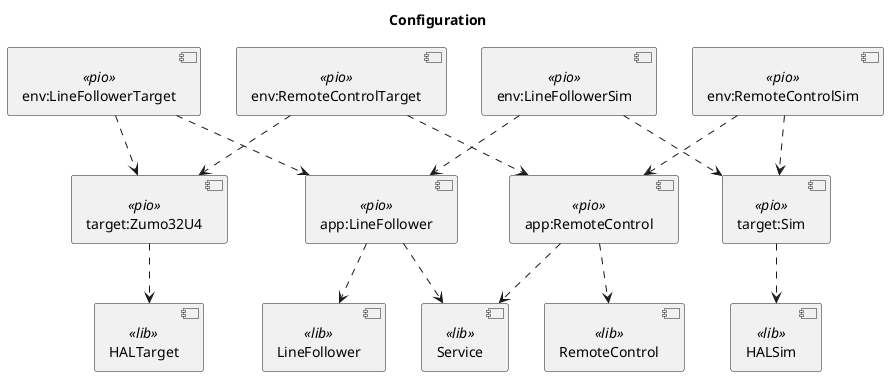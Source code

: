 @startuml

title Configuration

component "env:LineFollowerTarget" <<pio>> as envLineFollower
component "env:LineFollowerSim" <<pio>> as envLineFollowerSim

component "env:RemoteControlTarget" <<pio>> as envRemoteControl
component "env:RemoteControlSim" <<pio>> as envRemoteControlSim

component "app:LineFollower" <<pio>> as appLineFollower
component "app:RemoteControl" <<pio>> as appRemoteControl

component "LineFollower" <<lib>> as lineFollower
component "RemoteControl" <<lib>> as remoteControl
component "Service" <<lib>> as service

component "target:Zumo32U4" <<pio>> as targetZumo
component "target:Sim" <<pio>> as targetSim

component "HALTarget" <<lib>> as halTarget
component "HALSim" <<lib>> as halSim

envLineFollower ..> appLineFollower
envLineFollower ..> targetZumo

envLineFollowerSim ..> appLineFollower
envLineFollowerSim ..> targetSim

envRemoteControl ..> appRemoteControl
envRemoteControl ..> targetZumo

envRemoteControlSim ..> appRemoteControl
envRemoteControlSim ..> targetSim

appLineFollower ..> lineFollower
appLineFollower ..> service
appRemoteControl ..> remoteControl
appRemoteControl ..> service

targetZumo ..> halTarget
targetSim ..> halSim

@enduml